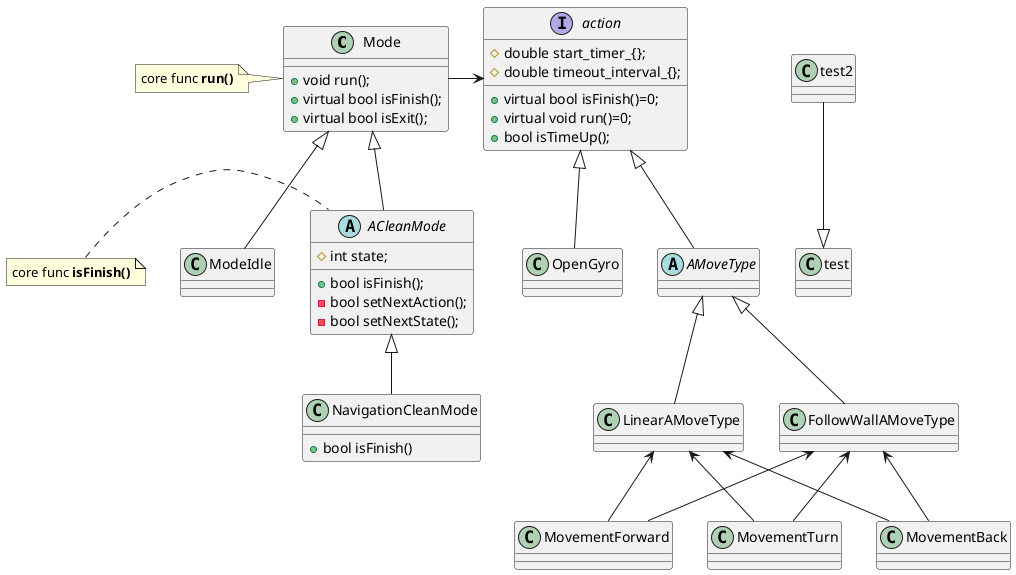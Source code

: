 @startuml
Mode ----right----> action
ACleanMode -up-|> Mode
ModeIdle -up-|> Mode
NavigationCleanMode -up-|>ACleanMode
OpenGyro -up-|> action
AMoveType -up-|> action

LinearAMoveType -up-|> AMoveType
FollowWallAMoveType -up-|> AMoveType

MovementForward -up-> FollowWallAMoveType
MovementTurn -up-> FollowWallAMoveType
MovementBack -up-> FollowWallAMoveType

MovementForward -up-> LinearAMoveType
MovementTurn -up-> LinearAMoveType
MovementBack -up-> LinearAMoveType


Interface action{
  +virtual bool isFinish()=0;
  +virtual void run()=0;
  +bool isTimeUp();

 #double start_timer_{};
 #double timeout_interval_{};
}

class Mode{
	+void run();
	+virtual bool isFinish();
	+virtual bool isExit();
}

abstract ACleanMode{
 +bool isFinish();
 -bool setNextAction();
 -bool setNextState();
	#int state;
}

abstract AMoveType
class NavigationCleanMode {
 +bool isFinish()
}
note left of Mode : core func **run()**
note left of ACleanMode : core func **isFinish()**

test2 --|> test
class test
@enduml
